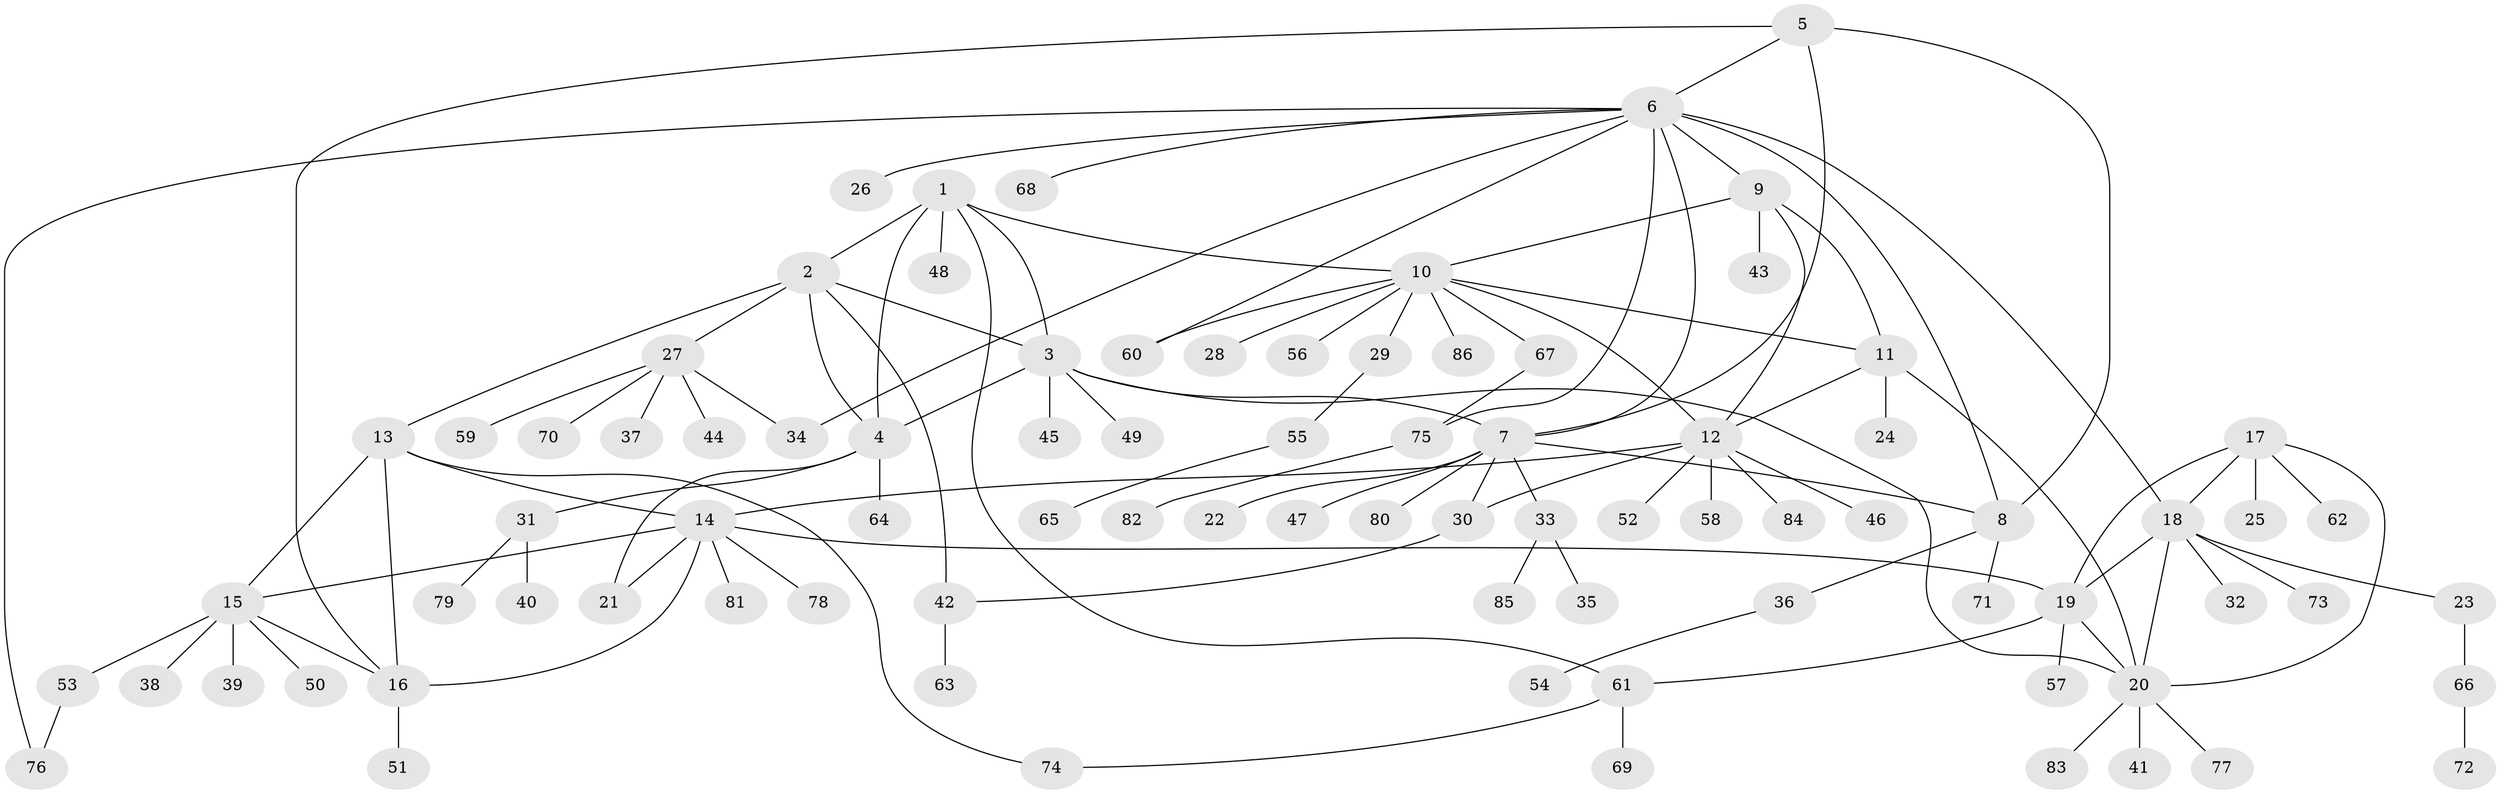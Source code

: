 // Generated by graph-tools (version 1.1) at 2025/02/03/09/25 03:02:40]
// undirected, 86 vertices, 115 edges
graph export_dot {
graph [start="1"]
  node [color=gray90,style=filled];
  1;
  2;
  3;
  4;
  5;
  6;
  7;
  8;
  9;
  10;
  11;
  12;
  13;
  14;
  15;
  16;
  17;
  18;
  19;
  20;
  21;
  22;
  23;
  24;
  25;
  26;
  27;
  28;
  29;
  30;
  31;
  32;
  33;
  34;
  35;
  36;
  37;
  38;
  39;
  40;
  41;
  42;
  43;
  44;
  45;
  46;
  47;
  48;
  49;
  50;
  51;
  52;
  53;
  54;
  55;
  56;
  57;
  58;
  59;
  60;
  61;
  62;
  63;
  64;
  65;
  66;
  67;
  68;
  69;
  70;
  71;
  72;
  73;
  74;
  75;
  76;
  77;
  78;
  79;
  80;
  81;
  82;
  83;
  84;
  85;
  86;
  1 -- 2;
  1 -- 3;
  1 -- 4;
  1 -- 10;
  1 -- 48;
  1 -- 61;
  2 -- 3;
  2 -- 4;
  2 -- 13;
  2 -- 27;
  2 -- 42;
  3 -- 4;
  3 -- 7;
  3 -- 20;
  3 -- 45;
  3 -- 49;
  4 -- 21;
  4 -- 31;
  4 -- 64;
  5 -- 6;
  5 -- 7;
  5 -- 8;
  5 -- 16;
  6 -- 7;
  6 -- 8;
  6 -- 9;
  6 -- 18;
  6 -- 26;
  6 -- 34;
  6 -- 60;
  6 -- 68;
  6 -- 75;
  6 -- 76;
  7 -- 8;
  7 -- 22;
  7 -- 30;
  7 -- 33;
  7 -- 47;
  7 -- 80;
  8 -- 36;
  8 -- 71;
  9 -- 10;
  9 -- 11;
  9 -- 12;
  9 -- 43;
  10 -- 11;
  10 -- 12;
  10 -- 28;
  10 -- 29;
  10 -- 56;
  10 -- 60;
  10 -- 67;
  10 -- 86;
  11 -- 12;
  11 -- 20;
  11 -- 24;
  12 -- 14;
  12 -- 30;
  12 -- 46;
  12 -- 52;
  12 -- 58;
  12 -- 84;
  13 -- 14;
  13 -- 15;
  13 -- 16;
  13 -- 74;
  14 -- 15;
  14 -- 16;
  14 -- 19;
  14 -- 21;
  14 -- 78;
  14 -- 81;
  15 -- 16;
  15 -- 38;
  15 -- 39;
  15 -- 50;
  15 -- 53;
  16 -- 51;
  17 -- 18;
  17 -- 19;
  17 -- 20;
  17 -- 25;
  17 -- 62;
  18 -- 19;
  18 -- 20;
  18 -- 23;
  18 -- 32;
  18 -- 73;
  19 -- 20;
  19 -- 57;
  19 -- 61;
  20 -- 41;
  20 -- 77;
  20 -- 83;
  23 -- 66;
  27 -- 34;
  27 -- 37;
  27 -- 44;
  27 -- 59;
  27 -- 70;
  29 -- 55;
  30 -- 42;
  31 -- 40;
  31 -- 79;
  33 -- 35;
  33 -- 85;
  36 -- 54;
  42 -- 63;
  53 -- 76;
  55 -- 65;
  61 -- 69;
  61 -- 74;
  66 -- 72;
  67 -- 75;
  75 -- 82;
}
